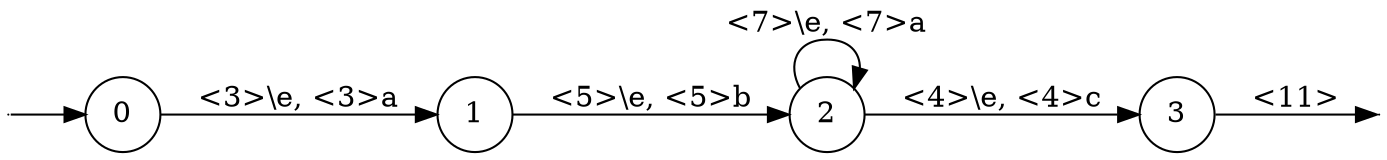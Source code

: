digraph
{
  vcsn_context = "lan<lal_char(abc)>_z"
  rankdir = LR
  {
    node [shape = point, width = 0]
    I0
    F3
  }
  {
    node [shape = circle]
    0
    1
    2
    3
  }
  I0 -> 0
  0 -> 1 [label = "<3>\\e, <3>a"]
  1 -> 2 [label = "<5>\\e, <5>b"]
  2 -> 2 [label = "<7>\\e, <7>a"]
  2 -> 3 [label = "<4>\\e, <4>c"]
  3 -> F3 [label = "<11>"]
}
